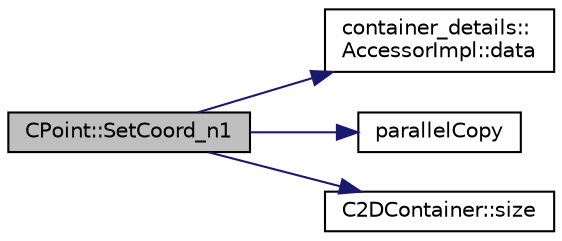 digraph "CPoint::SetCoord_n1"
{
 // LATEX_PDF_SIZE
  edge [fontname="Helvetica",fontsize="10",labelfontname="Helvetica",labelfontsize="10"];
  node [fontname="Helvetica",fontsize="10",shape=record];
  rankdir="LR";
  Node1 [label="CPoint::SetCoord_n1",height=0.2,width=0.4,color="black", fillcolor="grey75", style="filled", fontcolor="black",tooltip="Set the coordinates of the control volume at time n-1 to the ones in Coord_n."];
  Node1 -> Node2 [color="midnightblue",fontsize="10",style="solid",fontname="Helvetica"];
  Node2 [label="container_details::\lAccessorImpl::data",height=0.2,width=0.4,color="black", fillcolor="white", style="filled",URL="$classcontainer__details_1_1AccessorImpl.html#a5b5318f7212e57c13e464c398f74b3d5",tooltip=" "];
  Node1 -> Node3 [color="midnightblue",fontsize="10",style="solid",fontname="Helvetica"];
  Node3 [label="parallelCopy",height=0.2,width=0.4,color="black", fillcolor="white", style="filled",URL="$omp__structure_8hpp.html#a3af8b37ed645164f4c3441fa75e5fa76",tooltip="Copy data from one array-like object to another in parallel."];
  Node1 -> Node4 [color="midnightblue",fontsize="10",style="solid",fontname="Helvetica"];
  Node4 [label="C2DContainer::size",height=0.2,width=0.4,color="black", fillcolor="white", style="filled",URL="$classC2DContainer.html#a8278113dbcf54123f9852e7e44583759",tooltip=" "];
}
